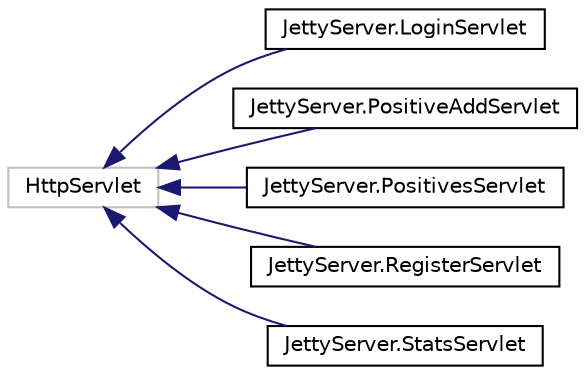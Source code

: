 digraph "Representación gráfica de la clase"
{
 // LATEX_PDF_SIZE
  edge [fontname="Helvetica",fontsize="10",labelfontname="Helvetica",labelfontsize="10"];
  node [fontname="Helvetica",fontsize="10",shape=record];
  rankdir="LR";
  Node11 [label="HttpServlet",height=0.2,width=0.4,color="grey75", fillcolor="white", style="filled",tooltip=" "];
  Node11 -> Node0 [dir="back",color="midnightblue",fontsize="10",style="solid",fontname="Helvetica"];
  Node0 [label="JettyServer.LoginServlet",height=0.2,width=0.4,color="black", fillcolor="white", style="filled",URL="$class_jetty_server_1_1_login_servlet.html",tooltip=" "];
  Node11 -> Node13 [dir="back",color="midnightblue",fontsize="10",style="solid",fontname="Helvetica"];
  Node13 [label="JettyServer.PositiveAddServlet",height=0.2,width=0.4,color="black", fillcolor="white", style="filled",URL="$class_jetty_server_1_1_positive_add_servlet.html",tooltip=" "];
  Node11 -> Node14 [dir="back",color="midnightblue",fontsize="10",style="solid",fontname="Helvetica"];
  Node14 [label="JettyServer.PositivesServlet",height=0.2,width=0.4,color="black", fillcolor="white", style="filled",URL="$class_jetty_server_1_1_positives_servlet.html",tooltip=" "];
  Node11 -> Node15 [dir="back",color="midnightblue",fontsize="10",style="solid",fontname="Helvetica"];
  Node15 [label="JettyServer.RegisterServlet",height=0.2,width=0.4,color="black", fillcolor="white", style="filled",URL="$class_jetty_server_1_1_register_servlet.html",tooltip=" "];
  Node11 -> Node16 [dir="back",color="midnightblue",fontsize="10",style="solid",fontname="Helvetica"];
  Node16 [label="JettyServer.StatsServlet",height=0.2,width=0.4,color="black", fillcolor="white", style="filled",URL="$class_jetty_server_1_1_stats_servlet.html",tooltip=" "];
}
